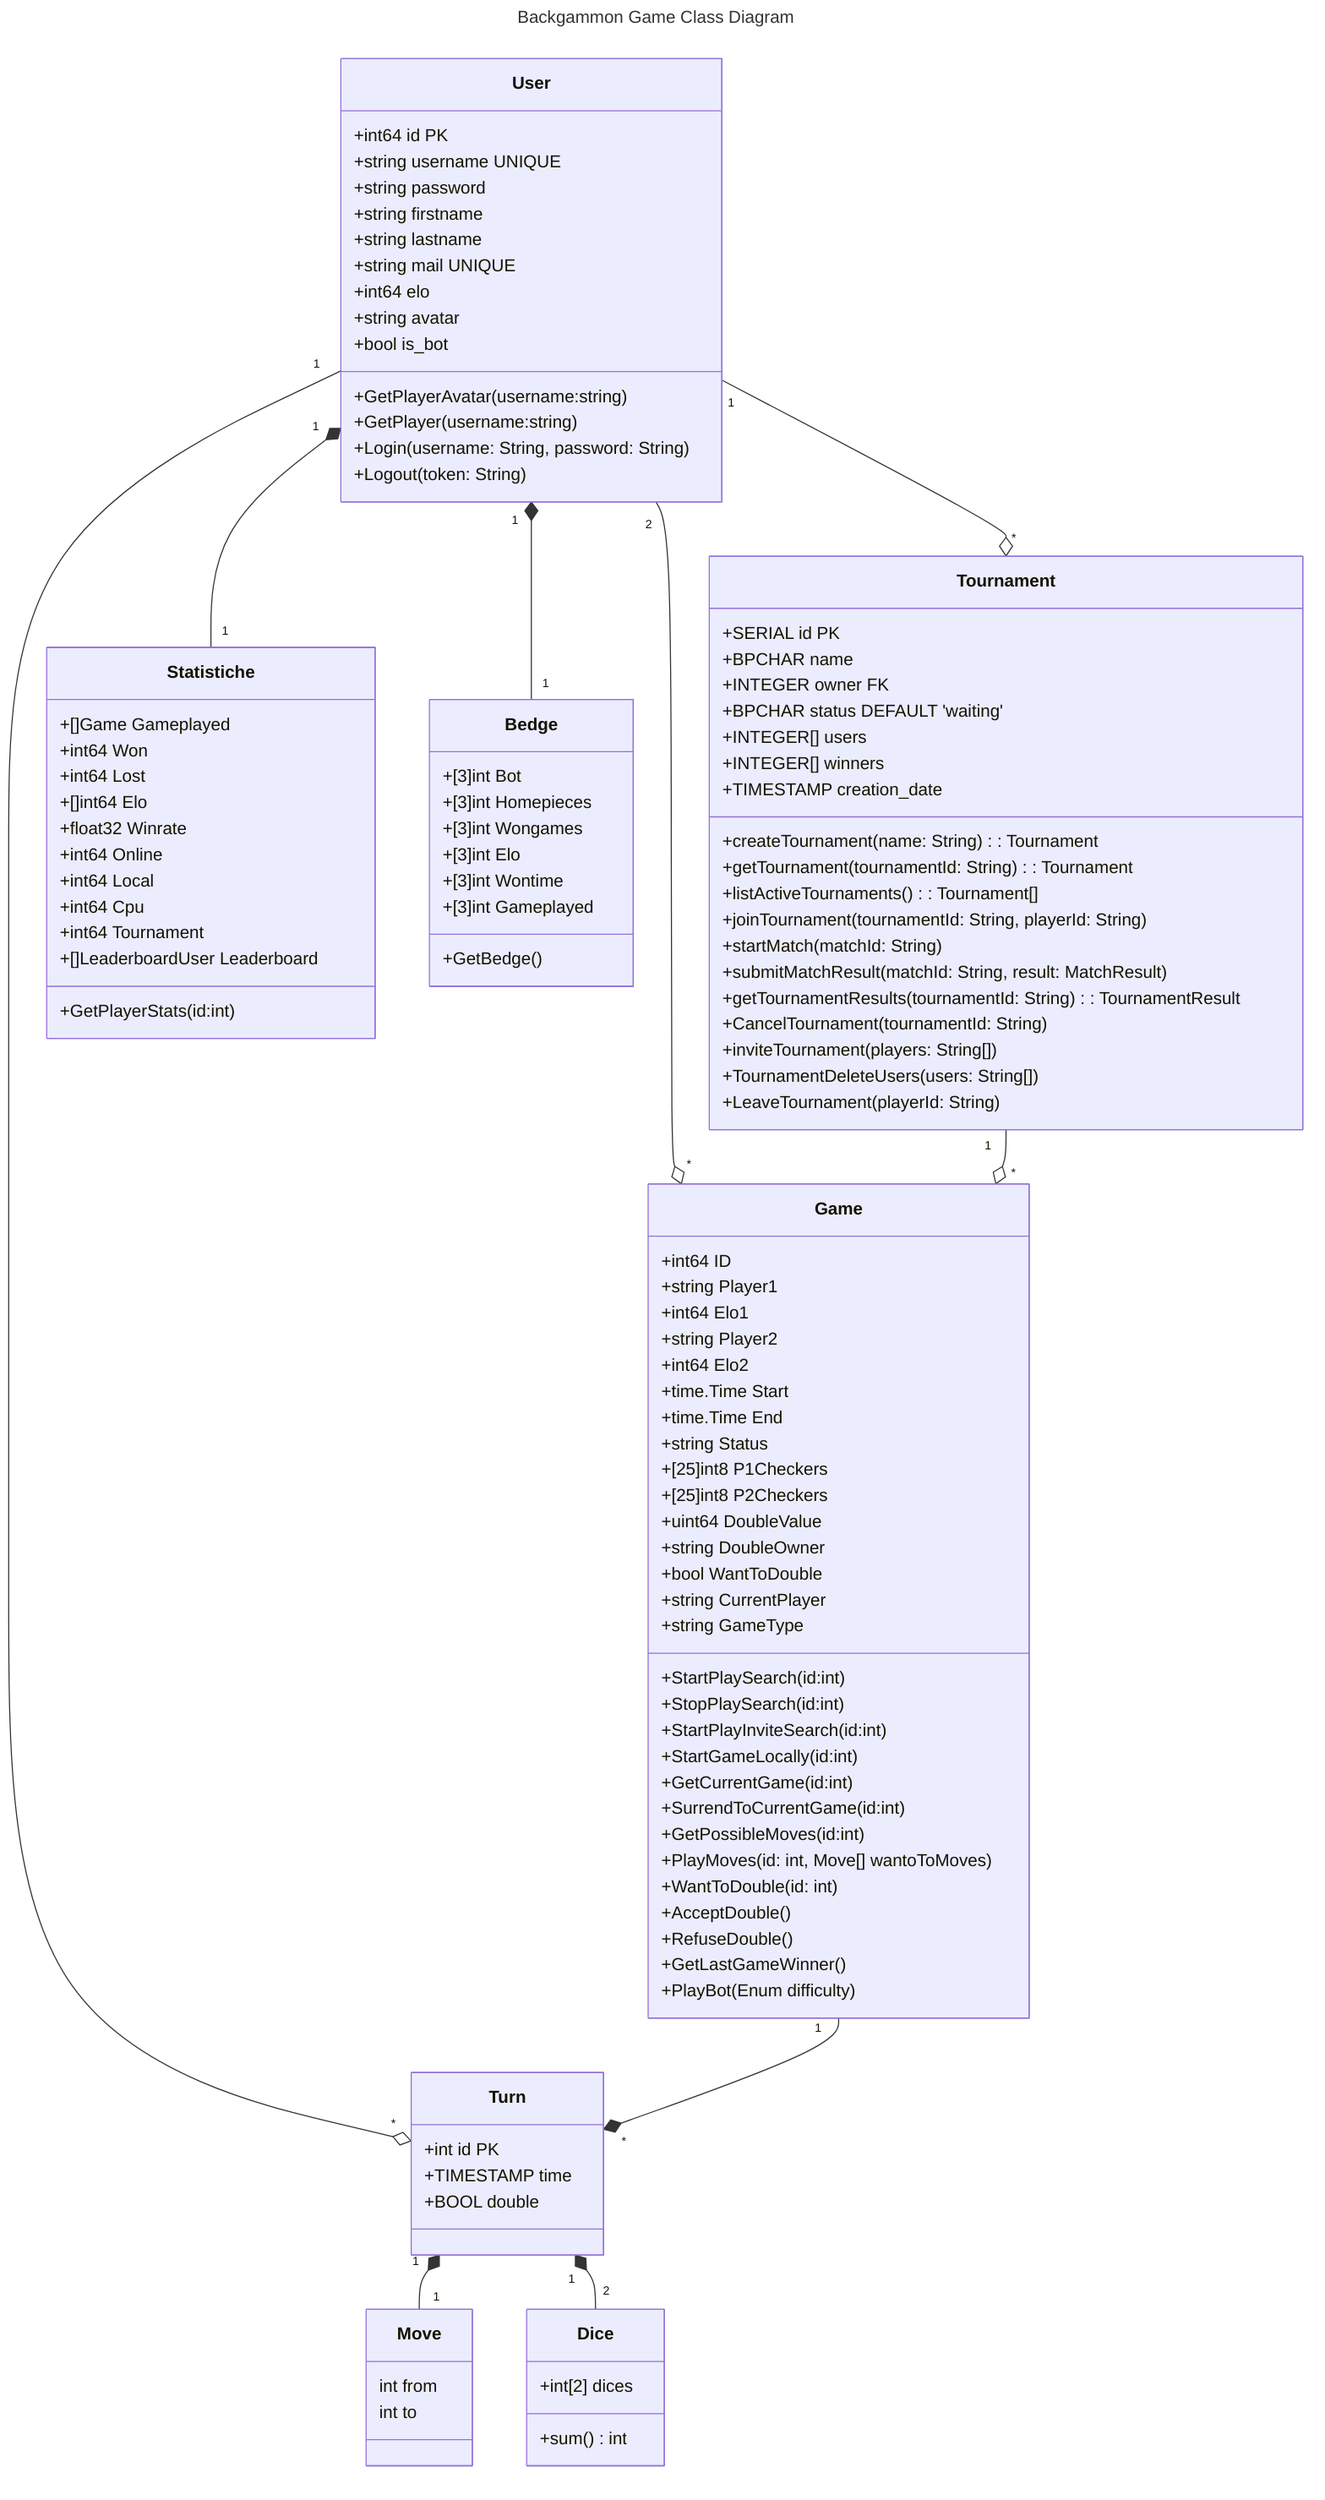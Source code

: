 ---
title: Backgammon Game Class Diagram
---
classDiagram
    User "2" --o "*" Game
    User "1" --o "*" Tournament
    User "1" --o "*" Turn
    User "1" *-- "1" Statistiche
    User "1" *-- "1" Bedge

    Turn "1" *-- "1" Move
    Turn "1" *-- "2" Dice
    
    Game "1" --* "*" Turn
    Tournament "1" --o "*" Game

    class Statistiche {
        +[]Game      Gameplayed
        +int64             Won          
        +int64             Lost         
        +[]int64           Elo          
        +float32           Winrate      
        +int64             Online       
        +int64             Local        
        +int64             Cpu          
        +int64             Tournament   
        +[]LeaderboardUser Leaderboard
        +GetPlayerStats(id:int)
    }
    class Bedge {
        +[3]int  Bot        
        +[3]int  Homepieces 
        +[3]int  Wongames   
        +[3]int  Elo        
        +[3]int  Wontime    
        +[3]int  Gameplayed
        +GetBedge()
    }
    class User {
        +int64 id PK
        +string username UNIQUE
        +string password
        +string firstname
        +string lastname
        +string mail UNIQUE
        +int64 elo
        +string avatar
        +bool is_bot
        +GetPlayerAvatar(username:string)
        +GetPlayer(username:string)
        +Login(username: String, password: String)
        +Logout(token: String)
    }

    class Game {
        +int64   ID
        +string  Player1
        +int64   Elo1
        +string  Player2
        +int64   Elo2
        +time.Time Start
        +time.Time End
        +string  Status
        +[25]int8 P1Checkers
        +[25]int8 P2Checkers
        +uint64  DoubleValue
        +string  DoubleOwner
        +bool    WantToDouble
        +string  CurrentPlayer
        +string  GameType
        +StartPlaySearch(id:int)
        +StopPlaySearch(id:int)
        +StartPlayInviteSearch(id:int)
        +StartGameLocally(id:int)
        +GetCurrentGame(id:int)
        +SurrendToCurrentGame(id:int)
        +GetPossibleMoves(id:int)
        +PlayMoves(id: int, Move[] wantoToMoves)
        +WantToDouble(id: int)
        +AcceptDouble()
        +RefuseDouble()
        +GetLastGameWinner()
        +PlayBot(Enum difficulty)
    }

    class Tournament {
        +SERIAL id PK
        +BPCHAR name
        +INTEGER owner FK
        +BPCHAR status DEFAULT 'waiting'
        +INTEGER[] users
        +INTEGER[] winners
        +TIMESTAMP creation_date

        +createTournament(name: String): Tournament
        +getTournament(tournamentId: String): Tournament
        +listActiveTournaments(): Tournament[]
        +joinTournament(tournamentId: String, playerId: String)
        +startMatch(matchId: String)
        +submitMatchResult(matchId: String, result: MatchResult)
        +getTournamentResults(tournamentId: String): TournamentResult
        +CancelTournament(tournamentId: String)
        +inviteTournament(players: String[])
        +TournamentDeleteUsers(users: String[])
        +LeaveTournament(playerId: String)
    }

    class Turn {
        +int id PK
        +TIMESTAMP time
        +BOOL double
    }

    class Move {
        int from
        int to
    }

    class Dice {
        +int[2] dices
        +sum() int
    }